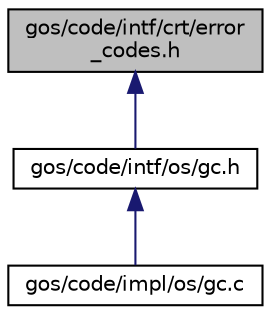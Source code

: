 digraph "gos/code/intf/crt/error_codes.h"
{
 // INTERACTIVE_SVG=YES
 // LATEX_PDF_SIZE
  edge [fontname="Helvetica",fontsize="10",labelfontname="Helvetica",labelfontsize="10"];
  node [fontname="Helvetica",fontsize="10",shape=record];
  Node1 [label="gos/code/intf/crt/error\l_codes.h",height=0.2,width=0.4,color="black", fillcolor="grey75", style="filled", fontcolor="black",tooltip="This file contains important error codes for the operating system."];
  Node1 -> Node2 [dir="back",color="midnightblue",fontsize="10",style="solid",fontname="Helvetica"];
  Node2 [label="gos/code/intf/os/gc.h",height=0.2,width=0.4,color="black", fillcolor="white", style="filled",URL="$gc_8h.html",tooltip="important header stuff for gc.c"];
  Node2 -> Node3 [dir="back",color="midnightblue",fontsize="10",style="solid",fontname="Helvetica"];
  Node3 [label="gos/code/impl/os/gc.c",height=0.2,width=0.4,color="black", fillcolor="white", style="filled",URL="$gc_8c.html",tooltip="This file will house the primary section of the garbage collector."];
}
